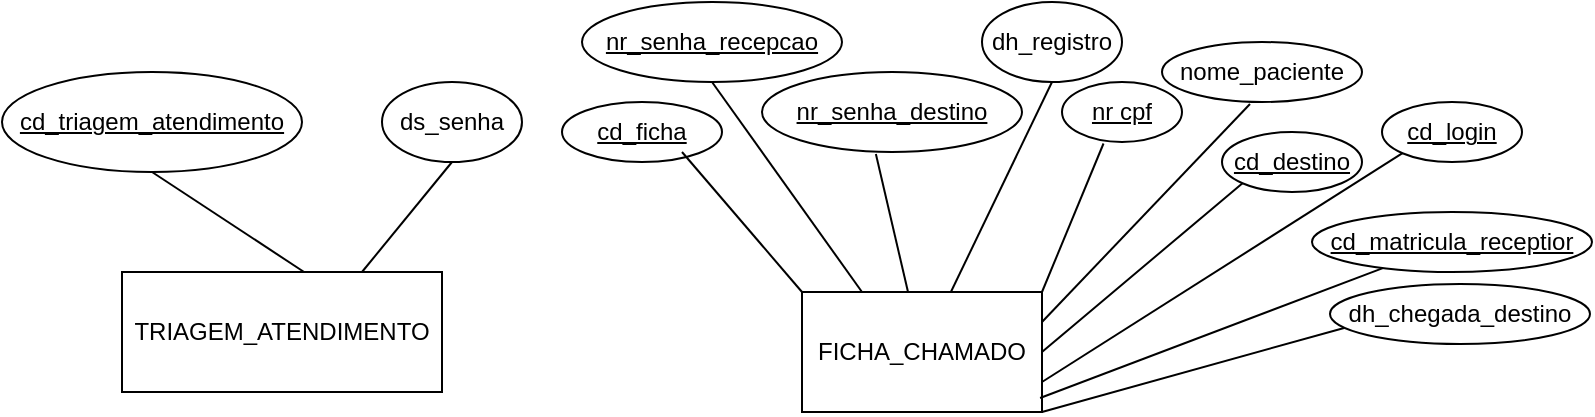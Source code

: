 <mxfile version="20.8.20" type="github">
  <diagram name="Página-1" id="LD10V7lSq9T8Y7XWwP9y">
    <mxGraphModel dx="880" dy="476" grid="1" gridSize="10" guides="1" tooltips="1" connect="1" arrows="1" fold="1" page="1" pageScale="1" pageWidth="827" pageHeight="1169" math="0" shadow="0">
      <root>
        <mxCell id="0" />
        <mxCell id="1" parent="0" />
        <mxCell id="zRoMdkS9_1AER4-9lOQv-1" value="TRIAGEM_ATENDIMENTO" style="rounded=0;whiteSpace=wrap;html=1;" vertex="1" parent="1">
          <mxGeometry x="80" y="140" width="160" height="60" as="geometry" />
        </mxCell>
        <mxCell id="zRoMdkS9_1AER4-9lOQv-2" value="&lt;u&gt;cd_triagem_atendimento&lt;/u&gt;" style="ellipse;whiteSpace=wrap;html=1;" vertex="1" parent="1">
          <mxGeometry x="20" y="40" width="150" height="50" as="geometry" />
        </mxCell>
        <mxCell id="zRoMdkS9_1AER4-9lOQv-3" value="ds_senha" style="ellipse;whiteSpace=wrap;html=1;" vertex="1" parent="1">
          <mxGeometry x="210" y="45" width="70" height="40" as="geometry" />
        </mxCell>
        <mxCell id="zRoMdkS9_1AER4-9lOQv-4" value="" style="endArrow=none;html=1;rounded=0;exitX=0.5;exitY=1;exitDx=0;exitDy=0;entryX=0.569;entryY=0;entryDx=0;entryDy=0;entryPerimeter=0;" edge="1" parent="1" source="zRoMdkS9_1AER4-9lOQv-2" target="zRoMdkS9_1AER4-9lOQv-1">
          <mxGeometry width="50" height="50" relative="1" as="geometry">
            <mxPoint x="380" y="170" as="sourcePoint" />
            <mxPoint x="430" y="120" as="targetPoint" />
          </mxGeometry>
        </mxCell>
        <mxCell id="zRoMdkS9_1AER4-9lOQv-5" value="" style="endArrow=none;html=1;rounded=0;exitX=0.75;exitY=0;exitDx=0;exitDy=0;entryX=0.5;entryY=1;entryDx=0;entryDy=0;" edge="1" parent="1" source="zRoMdkS9_1AER4-9lOQv-1" target="zRoMdkS9_1AER4-9lOQv-3">
          <mxGeometry width="50" height="50" relative="1" as="geometry">
            <mxPoint x="380" y="170" as="sourcePoint" />
            <mxPoint x="430" y="120" as="targetPoint" />
          </mxGeometry>
        </mxCell>
        <mxCell id="zRoMdkS9_1AER4-9lOQv-6" value="FICHA_CHAMADO" style="rounded=0;whiteSpace=wrap;html=1;" vertex="1" parent="1">
          <mxGeometry x="420" y="150" width="120" height="60" as="geometry" />
        </mxCell>
        <mxCell id="zRoMdkS9_1AER4-9lOQv-7" value="&lt;u&gt;cd_ficha&lt;/u&gt;" style="ellipse;whiteSpace=wrap;html=1;" vertex="1" parent="1">
          <mxGeometry x="300" y="55" width="80" height="30" as="geometry" />
        </mxCell>
        <mxCell id="zRoMdkS9_1AER4-9lOQv-8" value="" style="endArrow=none;html=1;rounded=0;entryX=0.75;entryY=0.833;entryDx=0;entryDy=0;entryPerimeter=0;exitX=0;exitY=0;exitDx=0;exitDy=0;" edge="1" parent="1" source="zRoMdkS9_1AER4-9lOQv-6" target="zRoMdkS9_1AER4-9lOQv-7">
          <mxGeometry width="50" height="50" relative="1" as="geometry">
            <mxPoint x="380" y="170" as="sourcePoint" />
            <mxPoint x="430" y="120" as="targetPoint" />
          </mxGeometry>
        </mxCell>
        <mxCell id="zRoMdkS9_1AER4-9lOQv-10" value="&lt;u&gt;nr_senha_recepcao&lt;/u&gt;" style="ellipse;whiteSpace=wrap;html=1;" vertex="1" parent="1">
          <mxGeometry x="310" y="5" width="130" height="40" as="geometry" />
        </mxCell>
        <mxCell id="zRoMdkS9_1AER4-9lOQv-11" value="" style="endArrow=none;html=1;rounded=0;entryX=0.5;entryY=1;entryDx=0;entryDy=0;exitX=0.25;exitY=0;exitDx=0;exitDy=0;" edge="1" parent="1" source="zRoMdkS9_1AER4-9lOQv-6" target="zRoMdkS9_1AER4-9lOQv-10">
          <mxGeometry width="50" height="50" relative="1" as="geometry">
            <mxPoint x="380" y="170" as="sourcePoint" />
            <mxPoint x="430" y="120" as="targetPoint" />
          </mxGeometry>
        </mxCell>
        <mxCell id="zRoMdkS9_1AER4-9lOQv-13" value="&lt;u&gt;nr_senha_destino&lt;/u&gt;" style="ellipse;whiteSpace=wrap;html=1;" vertex="1" parent="1">
          <mxGeometry x="400" y="40" width="130" height="40" as="geometry" />
        </mxCell>
        <mxCell id="zRoMdkS9_1AER4-9lOQv-14" value="" style="endArrow=none;html=1;rounded=0;entryX=0.438;entryY=1.025;entryDx=0;entryDy=0;entryPerimeter=0;" edge="1" parent="1" source="zRoMdkS9_1AER4-9lOQv-6" target="zRoMdkS9_1AER4-9lOQv-13">
          <mxGeometry width="50" height="50" relative="1" as="geometry">
            <mxPoint x="380" y="170" as="sourcePoint" />
            <mxPoint x="430" y="120" as="targetPoint" />
          </mxGeometry>
        </mxCell>
        <mxCell id="zRoMdkS9_1AER4-9lOQv-15" value="dh_registro" style="ellipse;whiteSpace=wrap;html=1;" vertex="1" parent="1">
          <mxGeometry x="510" y="5" width="70" height="40" as="geometry" />
        </mxCell>
        <mxCell id="zRoMdkS9_1AER4-9lOQv-16" value="" style="endArrow=none;html=1;rounded=0;entryX=0.5;entryY=1;entryDx=0;entryDy=0;" edge="1" parent="1" source="zRoMdkS9_1AER4-9lOQv-6" target="zRoMdkS9_1AER4-9lOQv-15">
          <mxGeometry width="50" height="50" relative="1" as="geometry">
            <mxPoint x="380" y="170" as="sourcePoint" />
            <mxPoint x="430" y="120" as="targetPoint" />
          </mxGeometry>
        </mxCell>
        <mxCell id="zRoMdkS9_1AER4-9lOQv-17" value="&lt;u&gt;nr cpf&lt;/u&gt;" style="ellipse;whiteSpace=wrap;html=1;" vertex="1" parent="1">
          <mxGeometry x="550" y="45" width="60" height="30" as="geometry" />
        </mxCell>
        <mxCell id="zRoMdkS9_1AER4-9lOQv-18" value="" style="endArrow=none;html=1;rounded=0;entryX=0.346;entryY=1.025;entryDx=0;entryDy=0;entryPerimeter=0;exitX=1;exitY=0;exitDx=0;exitDy=0;" edge="1" parent="1" source="zRoMdkS9_1AER4-9lOQv-6" target="zRoMdkS9_1AER4-9lOQv-17">
          <mxGeometry width="50" height="50" relative="1" as="geometry">
            <mxPoint x="380" y="170" as="sourcePoint" />
            <mxPoint x="430" y="120" as="targetPoint" />
          </mxGeometry>
        </mxCell>
        <mxCell id="zRoMdkS9_1AER4-9lOQv-19" value="nome_paciente" style="ellipse;whiteSpace=wrap;html=1;" vertex="1" parent="1">
          <mxGeometry x="600" y="25" width="100" height="30" as="geometry" />
        </mxCell>
        <mxCell id="zRoMdkS9_1AER4-9lOQv-20" value="" style="endArrow=none;html=1;rounded=0;entryX=0.44;entryY=1.033;entryDx=0;entryDy=0;entryPerimeter=0;exitX=1;exitY=0.25;exitDx=0;exitDy=0;" edge="1" parent="1" source="zRoMdkS9_1AER4-9lOQv-6" target="zRoMdkS9_1AER4-9lOQv-19">
          <mxGeometry width="50" height="50" relative="1" as="geometry">
            <mxPoint x="380" y="170" as="sourcePoint" />
            <mxPoint x="430" y="120" as="targetPoint" />
          </mxGeometry>
        </mxCell>
        <mxCell id="zRoMdkS9_1AER4-9lOQv-21" value="&lt;u&gt;cd_destino&lt;/u&gt;" style="ellipse;whiteSpace=wrap;html=1;" vertex="1" parent="1">
          <mxGeometry x="630" y="70" width="70" height="30" as="geometry" />
        </mxCell>
        <mxCell id="zRoMdkS9_1AER4-9lOQv-22" value="" style="endArrow=none;html=1;rounded=0;entryX=0;entryY=1;entryDx=0;entryDy=0;exitX=1;exitY=0.5;exitDx=0;exitDy=0;" edge="1" parent="1" source="zRoMdkS9_1AER4-9lOQv-6" target="zRoMdkS9_1AER4-9lOQv-21">
          <mxGeometry width="50" height="50" relative="1" as="geometry">
            <mxPoint x="600" y="170" as="sourcePoint" />
            <mxPoint x="650" y="110" as="targetPoint" />
          </mxGeometry>
        </mxCell>
        <mxCell id="zRoMdkS9_1AER4-9lOQv-23" value="&lt;u&gt;cd_login&lt;/u&gt;" style="ellipse;whiteSpace=wrap;html=1;" vertex="1" parent="1">
          <mxGeometry x="710" y="55" width="70" height="30" as="geometry" />
        </mxCell>
        <mxCell id="zRoMdkS9_1AER4-9lOQv-24" value="" style="endArrow=none;html=1;rounded=0;entryX=0;entryY=1;entryDx=0;entryDy=0;exitX=1;exitY=0.75;exitDx=0;exitDy=0;" edge="1" parent="1" source="zRoMdkS9_1AER4-9lOQv-6" target="zRoMdkS9_1AER4-9lOQv-23">
          <mxGeometry width="50" height="50" relative="1" as="geometry">
            <mxPoint x="600" y="170" as="sourcePoint" />
            <mxPoint x="650" y="120" as="targetPoint" />
          </mxGeometry>
        </mxCell>
        <mxCell id="zRoMdkS9_1AER4-9lOQv-25" value="&lt;u&gt;cd_matricula_receptior&lt;/u&gt;" style="ellipse;whiteSpace=wrap;html=1;" vertex="1" parent="1">
          <mxGeometry x="675" y="110" width="140" height="30" as="geometry" />
        </mxCell>
        <mxCell id="zRoMdkS9_1AER4-9lOQv-26" value="" style="endArrow=none;html=1;rounded=0;exitX=0.992;exitY=0.883;exitDx=0;exitDy=0;exitPerimeter=0;" edge="1" parent="1" source="zRoMdkS9_1AER4-9lOQv-6" target="zRoMdkS9_1AER4-9lOQv-25">
          <mxGeometry width="50" height="50" relative="1" as="geometry">
            <mxPoint x="600" y="170" as="sourcePoint" />
            <mxPoint x="650" y="120" as="targetPoint" />
          </mxGeometry>
        </mxCell>
        <mxCell id="zRoMdkS9_1AER4-9lOQv-27" value="dh_chegada_destino" style="ellipse;whiteSpace=wrap;html=1;" vertex="1" parent="1">
          <mxGeometry x="684" y="146" width="130" height="30" as="geometry" />
        </mxCell>
        <mxCell id="zRoMdkS9_1AER4-9lOQv-28" value="" style="endArrow=none;html=1;rounded=0;exitX=1;exitY=1;exitDx=0;exitDy=0;entryX=0.054;entryY=0.733;entryDx=0;entryDy=0;entryPerimeter=0;" edge="1" parent="1" source="zRoMdkS9_1AER4-9lOQv-6" target="zRoMdkS9_1AER4-9lOQv-27">
          <mxGeometry width="50" height="50" relative="1" as="geometry">
            <mxPoint x="600" y="170" as="sourcePoint" />
            <mxPoint x="650" y="120" as="targetPoint" />
          </mxGeometry>
        </mxCell>
      </root>
    </mxGraphModel>
  </diagram>
</mxfile>
